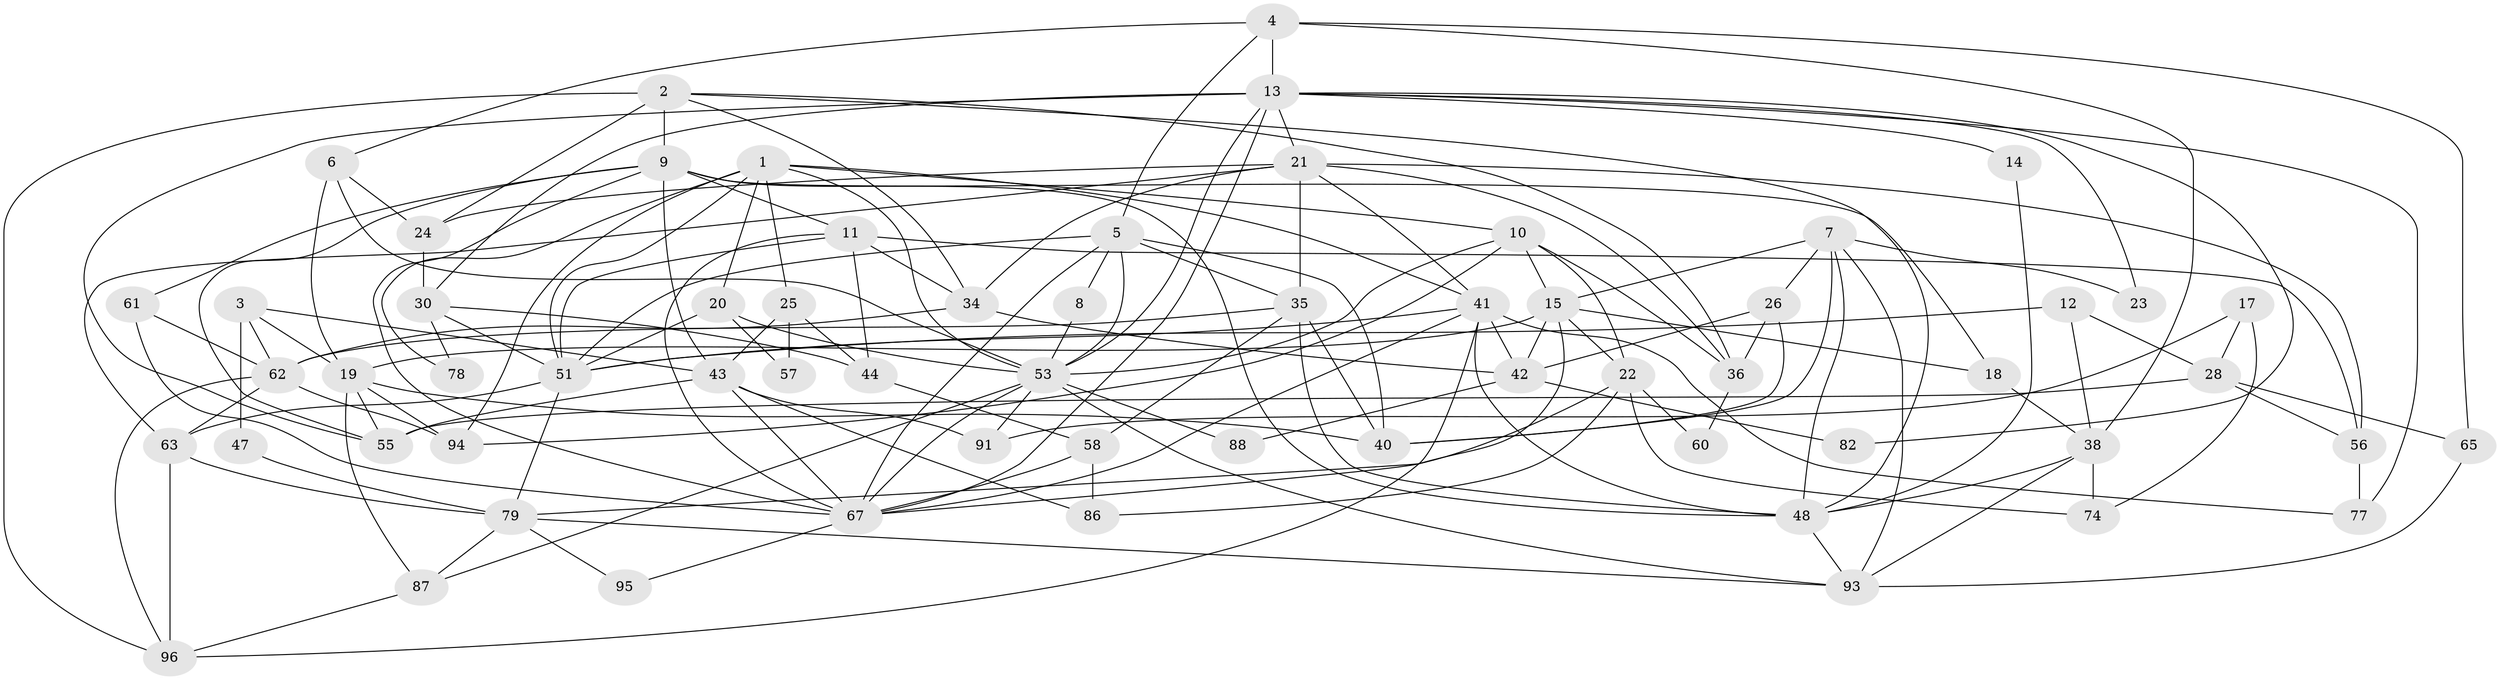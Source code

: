 // original degree distribution, {3: 0.28, 4: 0.23, 5: 0.13, 6: 0.11, 2: 0.17, 7: 0.05, 8: 0.03}
// Generated by graph-tools (version 1.1) at 2025/11/02/21/25 10:11:14]
// undirected, 63 vertices, 157 edges
graph export_dot {
graph [start="1"]
  node [color=gray90,style=filled];
  1 [super="+16"];
  2 [super="+50"];
  3 [super="+46"];
  4 [super="+27"];
  5 [super="+33"];
  6 [super="+76"];
  7 [super="+70"];
  8;
  9 [super="+32"];
  10 [super="+37"];
  11 [super="+99"];
  12;
  13 [super="+64"];
  14;
  15 [super="+29"];
  17;
  18 [super="+39"];
  19 [super="+52"];
  20 [super="+68"];
  21 [super="+85"];
  22 [super="+75"];
  23;
  24 [super="+31"];
  25 [super="+45"];
  26;
  28 [super="+100"];
  30 [super="+59"];
  34;
  35 [super="+84"];
  36 [super="+49"];
  38 [super="+72"];
  40 [super="+73"];
  41 [super="+98"];
  42 [super="+92"];
  43 [super="+81"];
  44;
  47;
  48 [super="+54"];
  51 [super="+66"];
  53 [super="+69"];
  55 [super="+89"];
  56;
  57;
  58;
  60;
  61;
  62 [super="+90"];
  63 [super="+71"];
  65 [super="+83"];
  67 [super="+80"];
  74;
  77;
  78;
  79 [super="+97"];
  82;
  86;
  87;
  88;
  91;
  93;
  94;
  95;
  96;
  1 -- 53;
  1 -- 94;
  1 -- 51;
  1 -- 25;
  1 -- 10;
  1 -- 78;
  1 -- 20;
  1 -- 41;
  2 -- 9;
  2 -- 24 [weight=2];
  2 -- 96;
  2 -- 34;
  2 -- 36;
  2 -- 48;
  3 -- 19;
  3 -- 62;
  3 -- 43;
  3 -- 47;
  4 -- 13 [weight=2];
  4 -- 38;
  4 -- 6;
  4 -- 5;
  4 -- 65;
  5 -- 67;
  5 -- 51;
  5 -- 8;
  5 -- 40;
  5 -- 53;
  5 -- 35;
  6 -- 24;
  6 -- 19;
  6 -- 53 [weight=2];
  7 -- 15;
  7 -- 40;
  7 -- 26;
  7 -- 23;
  7 -- 93;
  7 -- 48;
  8 -- 53;
  9 -- 61;
  9 -- 67;
  9 -- 55;
  9 -- 11;
  9 -- 18;
  9 -- 43;
  9 -- 48;
  10 -- 36;
  10 -- 94;
  10 -- 53;
  10 -- 22;
  10 -- 15;
  11 -- 44;
  11 -- 34;
  11 -- 67;
  11 -- 51;
  11 -- 56;
  12 -- 38;
  12 -- 28;
  12 -- 51;
  13 -- 67;
  13 -- 23;
  13 -- 82;
  13 -- 53 [weight=2];
  13 -- 55;
  13 -- 77;
  13 -- 14;
  13 -- 30;
  13 -- 21;
  14 -- 48;
  15 -- 67;
  15 -- 19;
  15 -- 42;
  15 -- 18;
  15 -- 22;
  17 -- 91;
  17 -- 74;
  17 -- 28;
  18 -- 38;
  19 -- 55;
  19 -- 40;
  19 -- 94;
  19 -- 87;
  20 -- 57;
  20 -- 53;
  20 -- 51;
  21 -- 34;
  21 -- 35;
  21 -- 36;
  21 -- 24;
  21 -- 56;
  21 -- 63;
  21 -- 41;
  22 -- 60;
  22 -- 86;
  22 -- 79;
  22 -- 74;
  24 -- 30;
  25 -- 44;
  25 -- 57;
  25 -- 43;
  26 -- 40;
  26 -- 42;
  26 -- 36;
  28 -- 65;
  28 -- 56;
  28 -- 55;
  30 -- 51;
  30 -- 78;
  30 -- 44;
  34 -- 62 [weight=2];
  34 -- 42;
  35 -- 62;
  35 -- 40;
  35 -- 58;
  35 -- 48;
  36 -- 60;
  38 -- 93;
  38 -- 48;
  38 -- 74;
  41 -- 67;
  41 -- 77;
  41 -- 96;
  41 -- 51;
  41 -- 42;
  41 -- 48;
  42 -- 82;
  42 -- 88;
  43 -- 86;
  43 -- 67;
  43 -- 55;
  43 -- 91;
  44 -- 58;
  47 -- 79;
  48 -- 93;
  51 -- 79;
  51 -- 63;
  53 -- 87;
  53 -- 91;
  53 -- 93;
  53 -- 88;
  53 -- 67;
  56 -- 77;
  58 -- 86;
  58 -- 67;
  61 -- 62;
  61 -- 67;
  62 -- 63;
  62 -- 96;
  62 -- 94;
  63 -- 96;
  63 -- 79;
  65 -- 93;
  67 -- 95;
  79 -- 93;
  79 -- 95;
  79 -- 87;
  87 -- 96;
}
